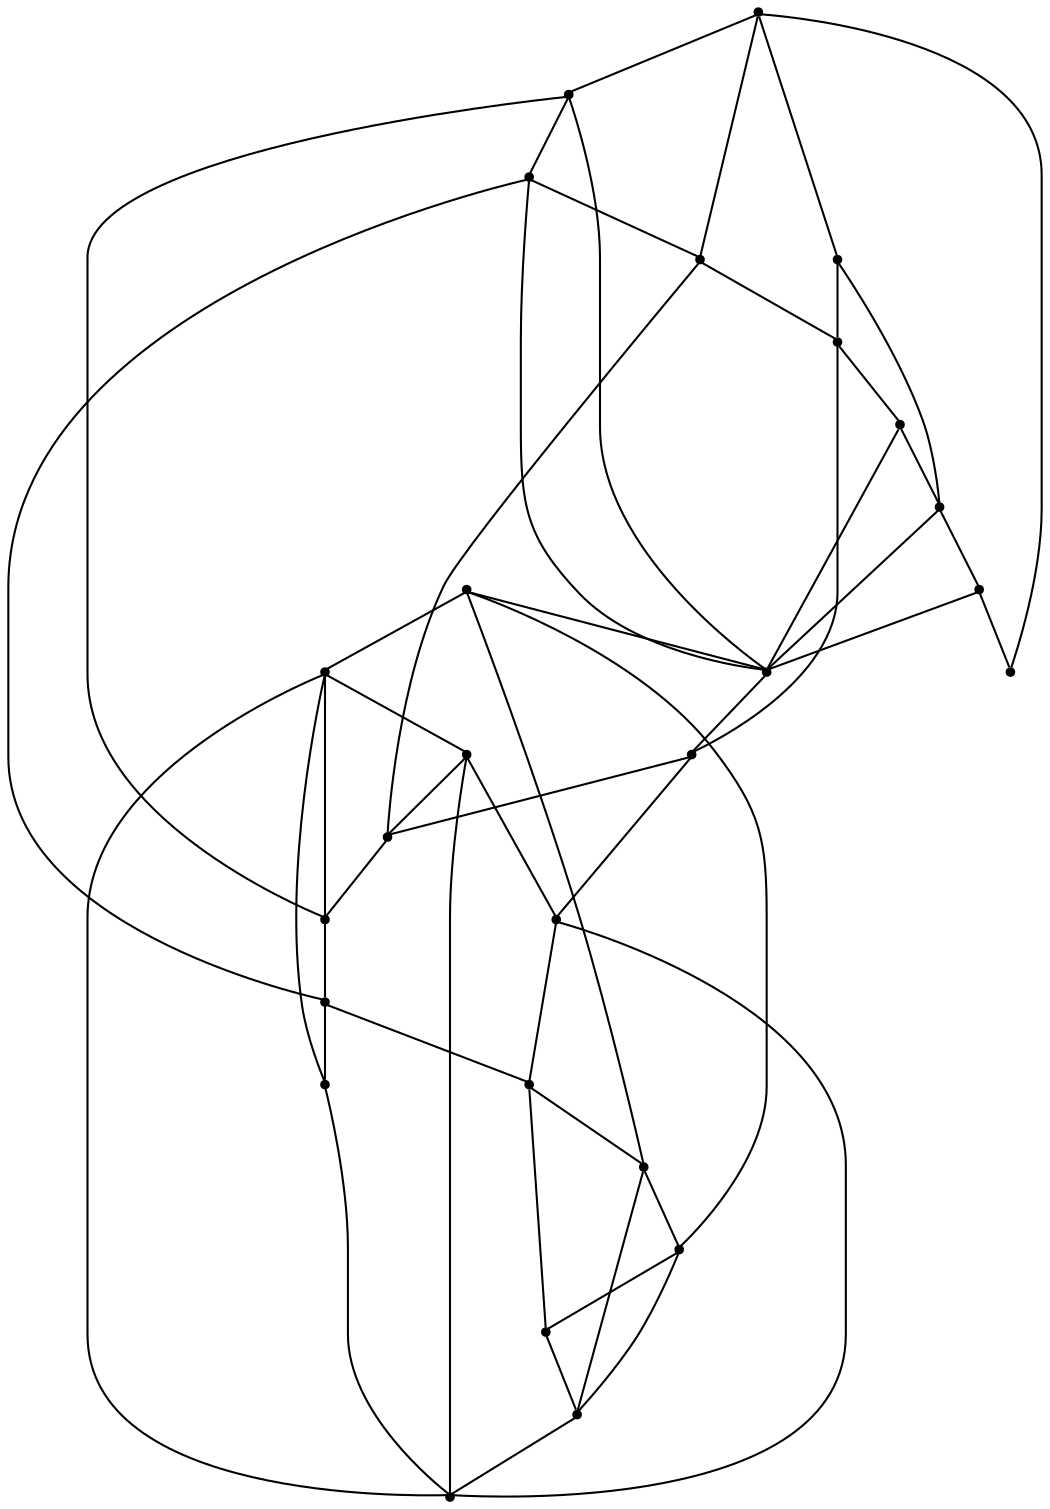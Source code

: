 graph {
  node [shape=point,comment="{\"directed\":false,\"doi\":\"10.1007/3-540-45848-4_3\",\"figure\":\"1 (1)\"}"]

  v0 [pos="729.2083104451498,2091.243330637615"]
  v1 [pos="772.7083683013916,2091.243330637615"]
  v2 [pos="816.2083307902019,2091.118462880454"]
  v3 [pos="859.8333358764648,2091.118462880454"]
  v4 [pos="903.458325068156,2091.118462880454"]
  v5 [pos="946.958351135254,2091.243330637615"]
  v6 [pos="990.4582977294922,2091.118462880454"]
  v7 [pos="729.2083581288656,2221.8684832255058"]
  v8 [pos="772.7083683013916,2221.8684832255058"]
  v9 [pos="816.2083307902019,2221.8684832255058"]
  v10 [pos="859.8333199818929,2221.8684832255058"]
  v11 [pos="903.458340962728,2221.8684832255058"]
  v12 [pos="946.958335240682,2221.869532267254"]
  v13 [pos="990.583356221517,2221.8684832255058"]
  v14 [pos="1034.0833028157554,2221.8684832255058"]
  v15 [pos="903.458325068156,2156.6185951232924"]
  v16 [pos="772.7083206176758,2156.49347305298"]
  v17 [pos="946.958351135254,2156.49347305298"]
  v18 [pos="859.833335876465,2025.8685747782401"]
  v19 [pos="859.833319981893,2156.6185951232924"]
  v20 [pos="816.2083307902019,2156.4934730529794"]
  v21 [pos="729.2083104451498,2025.8685747782401"]
  v22 [pos="772.7083683013916,2287.243493398032"]
  v23 [pos="772.7083206176758,2025.8685747782401"]
  v24 [pos="729.2083104451498,2287.243493398032"]
  v25 [pos="729.2083104451498,2156.49347305298"]

  v24 -- v22 [id="-3",pos="729.2083104451498,2287.243493398032 772.7083683013916,2287.243493398032 772.7083683013916,2287.243493398032 772.7083683013916,2287.243493398032"]
  v25 -- v16 [id="-6",pos="729.2083104451498,2156.49347305298 772.7083206176758,2156.49347305298 772.7083206176758,2156.49347305298 772.7083206176758,2156.49347305298"]
  v16 -- v20 [id="-7",pos="772.7083206176758,2156.49347305298 816.2083307902019,2156.4934730529794 816.2083307902019,2156.4934730529794 816.2083307902019,2156.4934730529794"]
  v20 -- v19 [id="-8",pos="816.2083307902019,2156.4934730529794 859.833319981893,2156.6185951232924 859.833319981893,2156.6185951232924 859.833319981893,2156.6185951232924"]
  v19 -- v15 [id="-9",pos="859.833319981893,2156.6185951232924 903.458325068156,2156.6185951232924 903.458325068156,2156.6185951232924 903.458325068156,2156.6185951232924"]
  v15 -- v17 [id="-10",pos="903.458325068156,2156.6185951232924 946.958351135254,2156.49347305298 946.958351135254,2156.49347305298 946.958351135254,2156.49347305298"]
  v21 -- v23 [id="-13",pos="729.2083104451498,2025.8685747782401 772.7083206176758,2025.8685747782401 772.7083206176758,2025.8685747782401 772.7083206176758,2025.8685747782401"]
  v23 -- v18 [id="-14",pos="772.7083206176758,2025.8685747782401 859.833335876465,2025.8685747782401 859.833335876465,2025.8685747782401 859.833335876465,2025.8685747782401"]
  v24 -- v7 [id="-16",pos="729.2083104451498,2287.243493398032 729.2083581288656,2221.8684832255058 729.2083581288656,2221.8684832255058 729.2083581288656,2221.8684832255058"]
  v25 -- v0 [id="-17",pos="729.2083104451498,2156.49347305298 729.2083104451498,2091.243330637615 729.2083104451498,2091.243330637615 729.2083104451498,2091.243330637615"]
  v0 -- v21 [id="-18",pos="729.2083104451498,2091.243330637615 729.2083104451498,2025.8685747782401 729.2083104451498,2025.8685747782401 729.2083104451498,2025.8685747782401"]
  v25 -- v1 [id="-19",pos="729.2083104451498,2156.49347305298 772.7083683013916,2091.243330637615 772.7083683013916,2091.243330637615 772.7083683013916,2091.243330637615"]
  v0 -- v23 [id="-20",pos="729.2083104451498,2091.243330637615 772.7083206176758,2025.8685747782401 772.7083206176758,2025.8685747782401 772.7083206176758,2025.8685747782401"]
  v24 -- v12 [id="-21",pos="729.2083104451498,2287.243493398032 946.958335240682,2221.869532267254 946.958335240682,2221.869532267254 946.958335240682,2221.869532267254"]
  v25 -- v5 [id="-22",pos="729.2083104451498,2156.49347305298 946.958351135254,2091.243330637615 946.958351135254,2091.243330637615 946.958351135254,2091.243330637615"]
  v24 -- v14 [id="-23",pos="729.2083104451498,2287.243493398032 1034.0833028157554,2221.8684832255058 1034.0833028157554,2221.8684832255058 1034.0833028157554,2221.8684832255058"]
  v1 -- v23 [id="-24",pos="772.7083683013916,2091.243330637615 772.7083206176758,2025.8685747782401 772.7083206176758,2025.8685747782401 772.7083206176758,2025.8685747782401"]
  v8 -- v16 [id="-25",pos="772.7083683013916,2221.8684832255058 772.7083206176758,2156.49347305298 772.7083206176758,2156.49347305298 772.7083206176758,2156.49347305298"]
  v22 -- v9 [id="-26",pos="772.7083683013916,2287.243493398032 816.2083307902019,2221.8684832255058 816.2083307902019,2221.8684832255058 816.2083307902019,2221.8684832255058"]
  v22 -- v11 [id="-27",pos="772.7083683013916,2287.243493398032 903.458340962728,2221.8684832255058 903.458340962728,2221.8684832255058 903.458340962728,2221.8684832255058"]
  v2 -- v21 [id="-28",pos="816.2083307902019,2091.118462880454 729.2083104451498,2025.8685747782401 729.2083104451498,2025.8685747782401 729.2083104451498,2025.8685747782401"]
  v9 -- v16 [id="-29",pos="816.2083307902019,2221.8684832255058 772.7083206176758,2156.49347305298 772.7083206176758,2156.49347305298 772.7083206176758,2156.49347305298"]
  v20 -- v3 [id="-30",pos="816.2083307902019,2156.4934730529794 859.8333358764648,2091.118462880454 859.8333358764648,2091.118462880454 859.8333358764648,2091.118462880454"]
  v10 -- v16 [id="-31",pos="859.8333199818929,2221.8684832255058 772.7083206176758,2156.49347305298 772.7083206176758,2156.49347305298 772.7083206176758,2156.49347305298"]
  v3 -- v18 [id="-32",pos="859.8333358764648,2091.118462880454 859.833335876465,2025.8685747782401 859.833335876465,2025.8685747782401 859.833335876465,2025.8685747782401"]
  v11 -- v20 [id="-33",pos="903.458340962728,2221.8684832255058 816.2083307902019,2156.4934730529794 816.2083307902019,2156.4934730529794 816.2083307902019,2156.4934730529794"]
  v4 -- v19 [id="-34",pos="903.458325068156,2091.118462880454 859.833319981893,2156.6185951232924 859.833319981893,2156.6185951232924 859.833319981893,2156.6185951232924"]
  v4 -- v18 [id="-35",pos="903.458325068156,2091.118462880454 859.833335876465,2025.8685747782401 859.833335876465,2025.8685747782401 859.833335876465,2025.8685747782401"]
  v15 -- v5 [id="-36",pos="903.458325068156,2156.6185951232924 946.958351135254,2091.243330637615 946.958351135254,2091.243330637615 946.958351135254,2091.243330637615"]
  v17 -- v2 [id="-37",pos="946.958351135254,2156.49347305298 816.2083307902019,2091.118462880454 816.2083307902019,2091.118462880454 816.2083307902019,2091.118462880454"]
  v5 -- v18 [id="-38",pos="946.958351135254,2091.243330637615 859.833335876465,2025.8685747782401 859.833335876465,2025.8685747782401 859.833335876465,2025.8685747782401"]
  v12 -- v19 [id="-39",pos="946.958335240682,2221.869532267254 859.833319981893,2156.6185951232924 859.833319981893,2156.6185951232924 859.833319981893,2156.6185951232924"]
  v17 -- v6 [id="-40",pos="946.958351135254,2156.49347305298 990.4582977294922,2091.118462880454 990.4582977294922,2091.118462880454 990.4582977294922,2091.118462880454"]
  v13 -- v16 [id="-41",pos="990.583356221517,2221.8684832255058 772.7083206176758,2156.49347305298 772.7083206176758,2156.49347305298 772.7083206176758,2156.49347305298"]
  v6 -- v18 [id="-42",pos="990.4582977294922,2091.118462880454 859.833335876465,2025.8685747782401 859.833335876465,2025.8685747782401 859.833335876465,2025.8685747782401"]
  v13 -- v17 [id="-43",pos="990.583356221517,2221.8684832255058 946.958351135254,2156.49347305298 946.958351135254,2156.49347305298 946.958351135254,2156.49347305298"]
  v14 -- v16 [id="-44",pos="1034.0833028157554,2221.8684832255058 772.7083206176758,2156.49347305298 772.7083206176758,2156.49347305298 772.7083206176758,2156.49347305298"]
  v14 -- v15 [id="-45",pos="1034.0833028157554,2221.8684832255058 903.458325068156,2156.6185951232924 903.458325068156,2156.6185951232924 903.458325068156,2156.6185951232924"]
  v14 -- v13 [id="-47",pos="1034.0833028157554,2221.8684832255058 990.583356221517,2221.8684832255058 990.583356221517,2221.8684832255058 990.583356221517,2221.8684832255058"]
  v13 -- v12 [id="-48",pos="990.583356221517,2221.8684832255058 946.958335240682,2221.869532267254 946.958335240682,2221.869532267254 946.958335240682,2221.869532267254"]
  v12 -- v11 [id="-49",pos="946.958335240682,2221.869532267254 903.458340962728,2221.8684832255058 903.458340962728,2221.8684832255058 903.458340962728,2221.8684832255058"]
  v11 -- v10 [id="-50",pos="903.458340962728,2221.8684832255058 859.8333199818929,2221.8684832255058 859.8333199818929,2221.8684832255058 859.8333199818929,2221.8684832255058"]
  v10 -- v9 [id="-51",pos="859.8333199818929,2221.8684832255058 816.2083307902019,2221.8684832255058 816.2083307902019,2221.8684832255058 816.2083307902019,2221.8684832255058"]
  v9 -- v8 [id="-52",pos="816.2083307902019,2221.8684832255058 772.7083683013916,2221.8684832255058 772.7083683013916,2221.8684832255058 772.7083683013916,2221.8684832255058"]
  v8 -- v7 [id="-53",pos="772.7083683013916,2221.8684832255058 729.2083581288656,2221.8684832255058 729.2083581288656,2221.8684832255058 729.2083581288656,2221.8684832255058"]
  v6 -- v5 [id="-56",pos="990.4582977294922,2091.118462880454 946.958351135254,2091.243330637615 946.958351135254,2091.243330637615 946.958351135254,2091.243330637615"]
  v5 -- v4 [id="-57",pos="946.958351135254,2091.243330637615 903.458325068156,2091.118462880454 903.458325068156,2091.118462880454 903.458325068156,2091.118462880454"]
  v4 -- v3 [id="-58",pos="903.458325068156,2091.118462880454 859.8333358764648,2091.118462880454 859.8333358764648,2091.118462880454 859.8333358764648,2091.118462880454"]
  v3 -- v2 [id="-59",pos="859.8333358764648,2091.118462880454 816.2083307902019,2091.118462880454 816.2083307902019,2091.118462880454 816.2083307902019,2091.118462880454"]
  v2 -- v1 [id="-60",pos="816.2083307902019,2091.118462880454 772.7083683013916,2091.243330637615 772.7083683013916,2091.243330637615 772.7083683013916,2091.243330637615"]
  v1 -- v0 [id="-61",pos="772.7083683013916,2091.243330637615 729.2083104451498,2091.243330637615 729.2083104451498,2091.243330637615 729.2083104451498,2091.243330637615"]
}